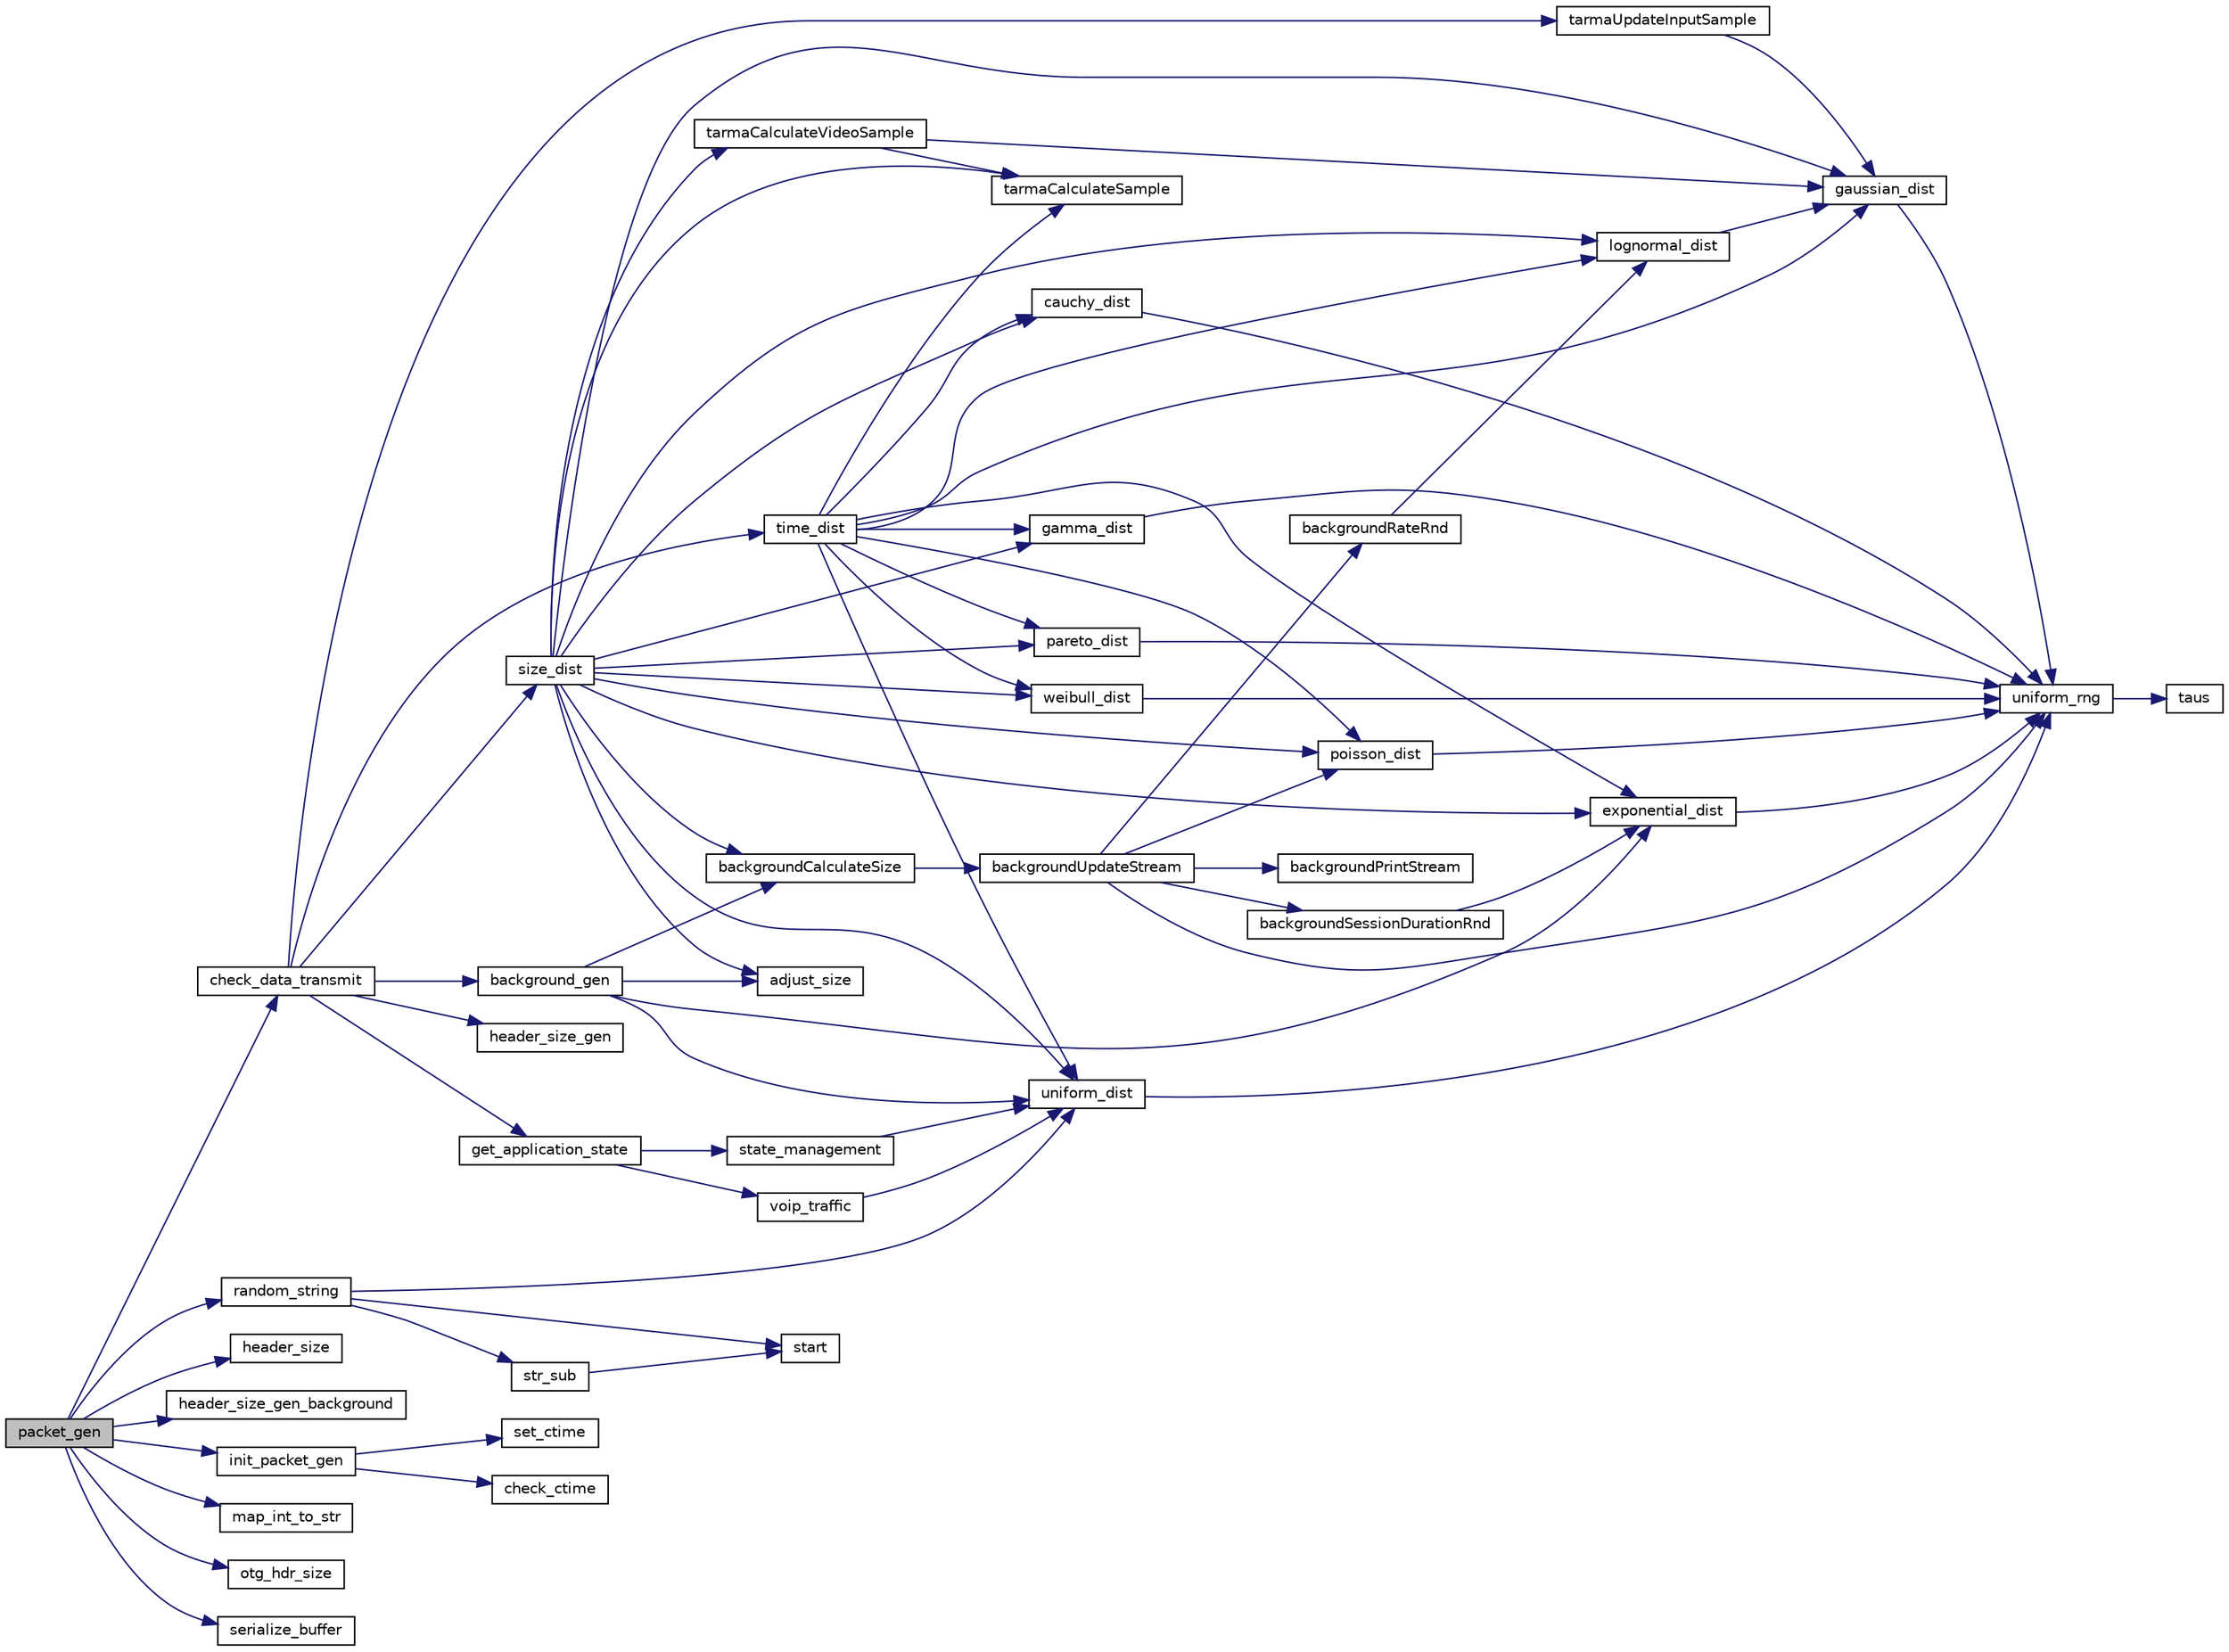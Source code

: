 digraph "packet_gen"
{
 // LATEX_PDF_SIZE
  edge [fontname="Helvetica",fontsize="10",labelfontname="Helvetica",labelfontsize="10"];
  node [fontname="Helvetica",fontsize="10",shape=record];
  rankdir="LR";
  Node1 [label="packet_gen",height=0.2,width=0.4,color="black", fillcolor="grey75", style="filled", fontcolor="black",tooltip=" "];
  Node1 -> Node2 [color="midnightblue",fontsize="10",style="solid",fontname="Helvetica"];
  Node2 [label="check_data_transmit",height=0.2,width=0.4,color="black", fillcolor="white", style="filled",URL="$otg__tx_8c.html#a6ba9c68204cb1274d57b1ad9c2dcb3e8",tooltip=" "];
  Node2 -> Node3 [color="midnightblue",fontsize="10",style="solid",fontname="Helvetica"];
  Node3 [label="background_gen",height=0.2,width=0.4,color="black", fillcolor="white", style="filled",URL="$otg__tx_8c.html#a606f12a6a84a299599ed708826db7abf",tooltip="manage idt and packet size for the backgrounf traffic."];
  Node3 -> Node4 [color="midnightblue",fontsize="10",style="solid",fontname="Helvetica"];
  Node4 [label="adjust_size",height=0.2,width=0.4,color="black", fillcolor="white", style="filled",URL="$otg__tx_8c.html#a54266d6d16496d39dfabb03e6eb660f9",tooltip="adjuste the generated packet size when size<min or size>max"];
  Node3 -> Node5 [color="midnightblue",fontsize="10",style="solid",fontname="Helvetica"];
  Node5 [label="backgroundCalculateSize",height=0.2,width=0.4,color="black", fillcolor="white", style="filled",URL="$otg__models_8c.html#afeccd85a9555a9660ed45e13a6340024",tooltip=" "];
  Node5 -> Node6 [color="midnightblue",fontsize="10",style="solid",fontname="Helvetica"];
  Node6 [label="backgroundUpdateStream",height=0.2,width=0.4,color="black", fillcolor="white", style="filled",URL="$otg__models_8c.html#ad0d0ebf21f39f8d00fabfd86637a8e14",tooltip=" "];
  Node6 -> Node7 [color="midnightblue",fontsize="10",style="solid",fontname="Helvetica"];
  Node7 [label="backgroundPrintStream",height=0.2,width=0.4,color="black", fillcolor="white", style="filled",URL="$otg__models_8c.html#a260b9583693352ce68ee5f1fdb0d1e0c",tooltip=" "];
  Node6 -> Node8 [color="midnightblue",fontsize="10",style="solid",fontname="Helvetica"];
  Node8 [label="backgroundRateRnd",height=0.2,width=0.4,color="black", fillcolor="white", style="filled",URL="$otg__models_8c.html#a82f3ae98276fd6487b76f5238f2b7d03",tooltip=" "];
  Node8 -> Node9 [color="midnightblue",fontsize="10",style="solid",fontname="Helvetica"];
  Node9 [label="lognormal_dist",height=0.2,width=0.4,color="black", fillcolor="white", style="filled",URL="$oml_8c.html#a2573a6daebc0a7d4785ac7deaf336dc1",tooltip="generates random numbers for the log normal distribution with mean parameter and standard deviation p..."];
  Node9 -> Node10 [color="midnightblue",fontsize="10",style="solid",fontname="Helvetica"];
  Node10 [label="gaussian_dist",height=0.2,width=0.4,color="black", fillcolor="white", style="filled",URL="$oml_8c.html#a256026f4011ad3c63c4a5f79ba6c2aaa",tooltip=" "];
  Node10 -> Node11 [color="midnightblue",fontsize="10",style="solid",fontname="Helvetica"];
  Node11 [label="uniform_rng",height=0.2,width=0.4,color="black", fillcolor="white", style="filled",URL="$oml_8c.html#a8451bb33f8030cc168c63d60812921f4",tooltip="generates uniform random number with algo: wichman_hill / random() / Taus"];
  Node11 -> Node12 [color="midnightblue",fontsize="10",style="solid",fontname="Helvetica"];
  Node12 [label="taus",height=0.2,width=0.4,color="black", fillcolor="white", style="filled",URL="$oml_8h.html#a362f00415eaebca7255f9c4d08bd9fd6",tooltip="compute random number"];
  Node6 -> Node13 [color="midnightblue",fontsize="10",style="solid",fontname="Helvetica"];
  Node13 [label="backgroundSessionDurationRnd",height=0.2,width=0.4,color="black", fillcolor="white", style="filled",URL="$otg__models_8c.html#aa1bdd73662525153aaec8f96e52e9840",tooltip=" "];
  Node13 -> Node14 [color="midnightblue",fontsize="10",style="solid",fontname="Helvetica"];
  Node14 [label="exponential_dist",height=0.2,width=0.4,color="black", fillcolor="white", style="filled",URL="$oml_8c.html#aa7b93c1af2503846f0d2c0380b9e6ac4",tooltip=" "];
  Node14 -> Node11 [color="midnightblue",fontsize="10",style="solid",fontname="Helvetica"];
  Node6 -> Node15 [color="midnightblue",fontsize="10",style="solid",fontname="Helvetica"];
  Node15 [label="poisson_dist",height=0.2,width=0.4,color="black", fillcolor="white", style="filled",URL="$oml_8c.html#a43bb38a1ace16507de30f6ac57f3cc6f",tooltip="generates random numbers for the poisson distribution"];
  Node15 -> Node11 [color="midnightblue",fontsize="10",style="solid",fontname="Helvetica"];
  Node6 -> Node11 [color="midnightblue",fontsize="10",style="solid",fontname="Helvetica"];
  Node3 -> Node14 [color="midnightblue",fontsize="10",style="solid",fontname="Helvetica"];
  Node3 -> Node16 [color="midnightblue",fontsize="10",style="solid",fontname="Helvetica"];
  Node16 [label="uniform_dist",height=0.2,width=0.4,color="black", fillcolor="white", style="filled",URL="$oml_8c.html#abeca771ea67cf5db27b9c8489b16b120",tooltip=" "];
  Node16 -> Node11 [color="midnightblue",fontsize="10",style="solid",fontname="Helvetica"];
  Node2 -> Node17 [color="midnightblue",fontsize="10",style="solid",fontname="Helvetica"];
  Node17 [label="get_application_state",height=0.2,width=0.4,color="black", fillcolor="white", style="filled",URL="$otg__tx_8c.html#aecfeb40144acfc6d5e1bd6e10d8a5adb",tooltip=" "];
  Node17 -> Node18 [color="midnightblue",fontsize="10",style="solid",fontname="Helvetica"];
  Node18 [label="state_management",height=0.2,width=0.4,color="black", fillcolor="white", style="filled",URL="$otg__tx_8c.html#ab167869a649c9ec86a25a7b6fef956a0",tooltip=" "];
  Node18 -> Node16 [color="midnightblue",fontsize="10",style="solid",fontname="Helvetica"];
  Node17 -> Node19 [color="midnightblue",fontsize="10",style="solid",fontname="Helvetica"];
  Node19 [label="voip_traffic",height=0.2,width=0.4,color="black", fillcolor="white", style="filled",URL="$otg__tx_8c.html#aaf779e5dc1bf809261875b42f2c18b5a",tooltip=" "];
  Node19 -> Node16 [color="midnightblue",fontsize="10",style="solid",fontname="Helvetica"];
  Node2 -> Node20 [color="midnightblue",fontsize="10",style="solid",fontname="Helvetica"];
  Node20 [label="header_size_gen",height=0.2,width=0.4,color="black", fillcolor="white", style="filled",URL="$otg__tx_8c.html#a44e2acfc15ec0db1a7f0b1ceca4e89fd",tooltip=" "];
  Node2 -> Node21 [color="midnightblue",fontsize="10",style="solid",fontname="Helvetica"];
  Node21 [label="size_dist",height=0.2,width=0.4,color="black", fillcolor="white", style="filled",URL="$otg__tx_8c.html#aacf71a59ba441ccfa95ce7e80a34eae9",tooltip=" "];
  Node21 -> Node4 [color="midnightblue",fontsize="10",style="solid",fontname="Helvetica"];
  Node21 -> Node5 [color="midnightblue",fontsize="10",style="solid",fontname="Helvetica"];
  Node21 -> Node22 [color="midnightblue",fontsize="10",style="solid",fontname="Helvetica"];
  Node22 [label="cauchy_dist",height=0.2,width=0.4,color="black", fillcolor="white", style="filled",URL="$oml_8c.html#a017469e745dc3dd187bc5c214cdf02a9",tooltip="generates random numbers for the cauchy distribution with scale parameter, and shape parameter."];
  Node22 -> Node11 [color="midnightblue",fontsize="10",style="solid",fontname="Helvetica"];
  Node21 -> Node14 [color="midnightblue",fontsize="10",style="solid",fontname="Helvetica"];
  Node21 -> Node23 [color="midnightblue",fontsize="10",style="solid",fontname="Helvetica"];
  Node23 [label="gamma_dist",height=0.2,width=0.4,color="black", fillcolor="white", style="filled",URL="$oml_8c.html#a280cb1cf08762b72cff140eeb9ff485c",tooltip="generates random numbers for the gamma distribution with scale parameter, and shape parameter."];
  Node23 -> Node11 [color="midnightblue",fontsize="10",style="solid",fontname="Helvetica"];
  Node21 -> Node10 [color="midnightblue",fontsize="10",style="solid",fontname="Helvetica"];
  Node21 -> Node9 [color="midnightblue",fontsize="10",style="solid",fontname="Helvetica"];
  Node21 -> Node24 [color="midnightblue",fontsize="10",style="solid",fontname="Helvetica"];
  Node24 [label="pareto_dist",height=0.2,width=0.4,color="black", fillcolor="white", style="filled",URL="$oml_8c.html#a28d4cd4860486324d1571e48a1f78ff6",tooltip="enerates random numbers for the pareto distribution with scale parameter, and shape parameter."];
  Node24 -> Node11 [color="midnightblue",fontsize="10",style="solid",fontname="Helvetica"];
  Node21 -> Node15 [color="midnightblue",fontsize="10",style="solid",fontname="Helvetica"];
  Node21 -> Node25 [color="midnightblue",fontsize="10",style="solid",fontname="Helvetica"];
  Node25 [label="tarmaCalculateSample",height=0.2,width=0.4,color="black", fillcolor="white", style="filled",URL="$otg__models_8c.html#a370960c2b4cedf00710a97f39e40f18e",tooltip=" "];
  Node21 -> Node26 [color="midnightblue",fontsize="10",style="solid",fontname="Helvetica"];
  Node26 [label="tarmaCalculateVideoSample",height=0.2,width=0.4,color="black", fillcolor="white", style="filled",URL="$otg__models_8c.html#a1d319eb085239c4d9b7c0ecc5c6a9cfc",tooltip=" "];
  Node26 -> Node10 [color="midnightblue",fontsize="10",style="solid",fontname="Helvetica"];
  Node26 -> Node25 [color="midnightblue",fontsize="10",style="solid",fontname="Helvetica"];
  Node21 -> Node16 [color="midnightblue",fontsize="10",style="solid",fontname="Helvetica"];
  Node21 -> Node27 [color="midnightblue",fontsize="10",style="solid",fontname="Helvetica"];
  Node27 [label="weibull_dist",height=0.2,width=0.4,color="black", fillcolor="white", style="filled",URL="$oml_8c.html#a31ae7ec4f3e35775ac60f6c0a58e807a",tooltip="generates random numbers for the Weibull distribution with scale parameter, and shape parameter."];
  Node27 -> Node11 [color="midnightblue",fontsize="10",style="solid",fontname="Helvetica"];
  Node2 -> Node28 [color="midnightblue",fontsize="10",style="solid",fontname="Helvetica"];
  Node28 [label="tarmaUpdateInputSample",height=0.2,width=0.4,color="black", fillcolor="white", style="filled",URL="$otg__models_8c.html#a4ec3bd3dc5b07fed91f3ce44c49bdf9c",tooltip=" "];
  Node28 -> Node10 [color="midnightblue",fontsize="10",style="solid",fontname="Helvetica"];
  Node2 -> Node29 [color="midnightblue",fontsize="10",style="solid",fontname="Helvetica"];
  Node29 [label="time_dist",height=0.2,width=0.4,color="black", fillcolor="white", style="filled",URL="$otg__tx_8c.html#a089aa3bcbee8a87411ebca06d7bdb010",tooltip=" "];
  Node29 -> Node22 [color="midnightblue",fontsize="10",style="solid",fontname="Helvetica"];
  Node29 -> Node14 [color="midnightblue",fontsize="10",style="solid",fontname="Helvetica"];
  Node29 -> Node23 [color="midnightblue",fontsize="10",style="solid",fontname="Helvetica"];
  Node29 -> Node10 [color="midnightblue",fontsize="10",style="solid",fontname="Helvetica"];
  Node29 -> Node9 [color="midnightblue",fontsize="10",style="solid",fontname="Helvetica"];
  Node29 -> Node24 [color="midnightblue",fontsize="10",style="solid",fontname="Helvetica"];
  Node29 -> Node15 [color="midnightblue",fontsize="10",style="solid",fontname="Helvetica"];
  Node29 -> Node25 [color="midnightblue",fontsize="10",style="solid",fontname="Helvetica"];
  Node29 -> Node16 [color="midnightblue",fontsize="10",style="solid",fontname="Helvetica"];
  Node29 -> Node27 [color="midnightblue",fontsize="10",style="solid",fontname="Helvetica"];
  Node1 -> Node30 [color="midnightblue",fontsize="10",style="solid",fontname="Helvetica"];
  Node30 [label="header_size",height=0.2,width=0.4,color="black", fillcolor="white", style="filled",URL="$otg__tx_8c.html#a62fb837e396ca38cf696cd5e2094021c",tooltip=" "];
  Node1 -> Node31 [color="midnightblue",fontsize="10",style="solid",fontname="Helvetica"];
  Node31 [label="header_size_gen_background",height=0.2,width=0.4,color="black", fillcolor="white", style="filled",URL="$otg__tx_8c.html#af2dad08493195e0b0447b7c9cbf99fe4",tooltip=" "];
  Node1 -> Node32 [color="midnightblue",fontsize="10",style="solid",fontname="Helvetica"];
  Node32 [label="init_packet_gen",height=0.2,width=0.4,color="black", fillcolor="white", style="filled",URL="$otg__tx_8c.html#a09f49bc904956336a7460b06655846fe",tooltip=" "];
  Node32 -> Node33 [color="midnightblue",fontsize="10",style="solid",fontname="Helvetica"];
  Node33 [label="check_ctime",height=0.2,width=0.4,color="black", fillcolor="white", style="filled",URL="$otg__tx_8c.html#a8b0311e9c62d46df4f53f31ecbe58430",tooltip=" "];
  Node32 -> Node34 [color="midnightblue",fontsize="10",style="solid",fontname="Helvetica"];
  Node34 [label="set_ctime",height=0.2,width=0.4,color="black", fillcolor="white", style="filled",URL="$otg_8c.html#a41c3d3d66471158b7eaff6245dab7a82",tooltip="set the simulation time to the ctime"];
  Node1 -> Node35 [color="midnightblue",fontsize="10",style="solid",fontname="Helvetica"];
  Node35 [label="map_int_to_str",height=0.2,width=0.4,color="black", fillcolor="white", style="filled",URL="$log_8c.html#a6b6b936cdf1e4a84de9b5dc18c385fab",tooltip=" "];
  Node1 -> Node36 [color="midnightblue",fontsize="10",style="solid",fontname="Helvetica"];
  Node36 [label="otg_hdr_size",height=0.2,width=0.4,color="black", fillcolor="white", style="filled",URL="$otg__tx_8c.html#afda0fa63338dcf6dd25bcdece88c3e61",tooltip=" "];
  Node1 -> Node37 [color="midnightblue",fontsize="10",style="solid",fontname="Helvetica"];
  Node37 [label="random_string",height=0.2,width=0.4,color="black", fillcolor="white", style="filled",URL="$otg__tx_8c.html#a109eca9b5b65ebae1ab3b0c406da5b88",tooltip="return a random string[size]"];
  Node37 -> Node38 [color="midnightblue",fontsize="10",style="solid",fontname="Helvetica"];
  Node38 [label="start",height=0.2,width=0.4,color="black", fillcolor="white", style="filled",URL="$cli_8h.html#ac7c3a7ed65f6223cb1f3413a16a17b8b",tooltip=" "];
  Node37 -> Node39 [color="midnightblue",fontsize="10",style="solid",fontname="Helvetica"];
  Node39 [label="str_sub",height=0.2,width=0.4,color="black", fillcolor="white", style="filled",URL="$otg_8c.html#a19be846305914ae811c6c85d557644b3",tooltip="substract string"];
  Node39 -> Node38 [color="midnightblue",fontsize="10",style="solid",fontname="Helvetica"];
  Node37 -> Node16 [color="midnightblue",fontsize="10",style="solid",fontname="Helvetica"];
  Node1 -> Node40 [color="midnightblue",fontsize="10",style="solid",fontname="Helvetica"];
  Node40 [label="serialize_buffer",height=0.2,width=0.4,color="black", fillcolor="white", style="filled",URL="$otg__tx_8c.html#a0bf52c537b27ad4b1720f1e699113a91",tooltip=" "];
}
